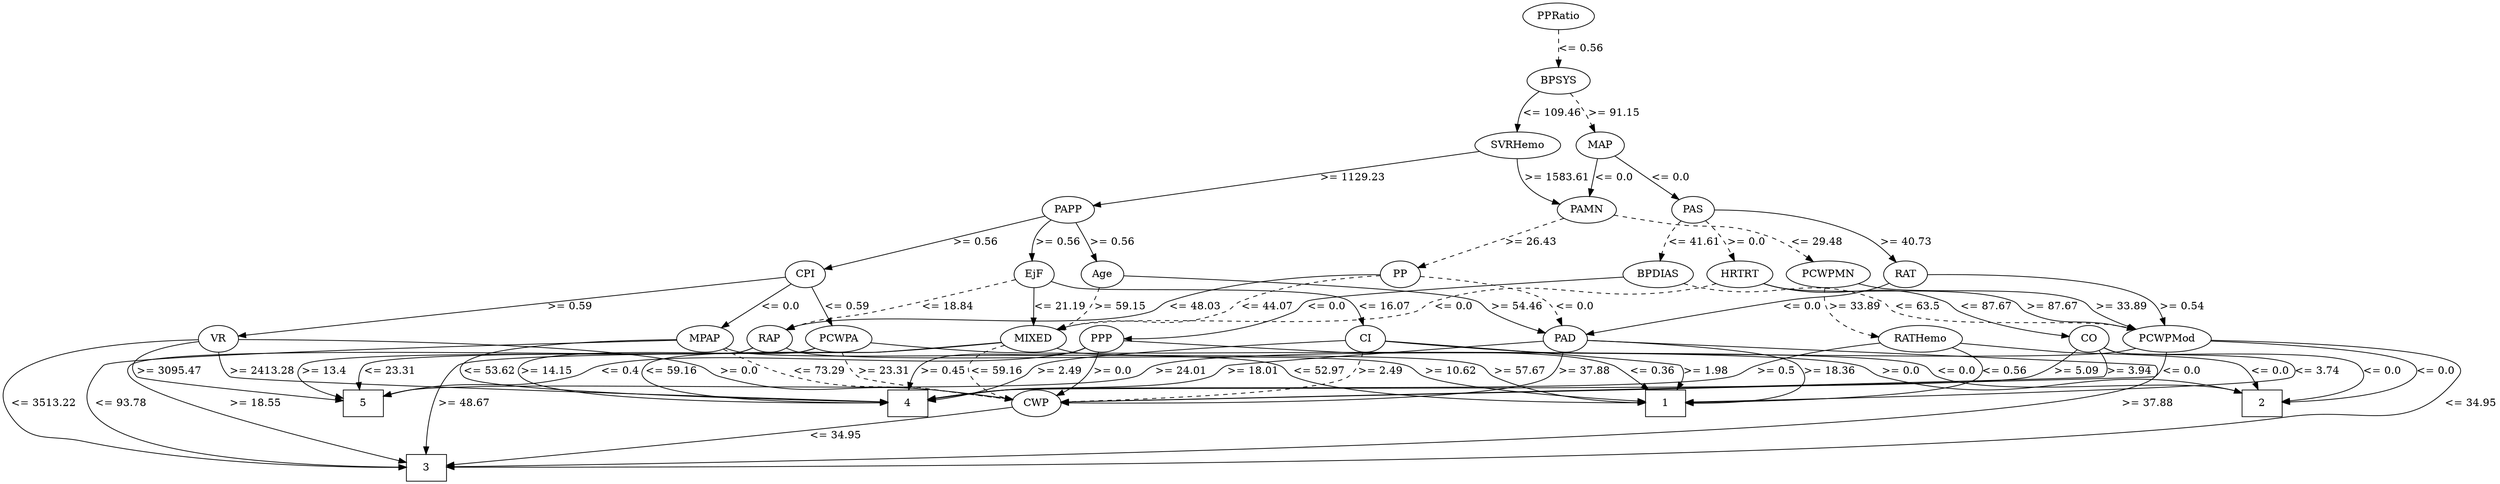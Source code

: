 strict digraph G {
	graph [bb="0,0,2699.1,645"];
	node [label="\N"];
	1	[height=0.5,
		pos="397.11,105",
		shape=box,
		width=0.75];
	2	[height=0.5,
		pos="2385.1,105",
		shape=box,
		width=0.75];
	3	[height=0.5,
		pos="498.11,18",
		shape=box,
		width=0.75];
	4	[height=0.5,
		pos="905.11,105",
		shape=box,
		width=0.75];
	5	[height=0.5,
		pos="2092.1,105",
		shape=box,
		width=0.75];
	RAP	[height=0.5,
		pos="706.11,192",
		width=0.77778];
	RAP -> 1	[label=">= 10.62",
		lp="315.11,148.5",
		op=">=",
		param=10.62,
		pos="e,370.06,109.11 685.09,179.67 679.99,177.39 674.46,175.31 669.11,174 628.04,163.99 318.28,186.59 289.11,156 264.97,130.69 319.97,\
116.99 360,110.61",
		style=solid];
	RAP -> 3	[label=">= 18.55",
		lp="242.11,105",
		op=">=",
		param=18.55,
		pos="e,471.1,21.828 685.49,179.81 680.28,177.47 674.61,175.32 669.11,174 644.13,168.02 224.91,174.51 207.11,156 127.08,72.792 366.12,\
34.627 461.05,23.022",
		style=solid];
	RAP -> 5	[label=">= 13.4",
		lp="1815.6,148.5",
		op=">=",
		param=13.4,
		pos="e,2065,105.82 732.03,184.84 749.69,180.94 773.67,176.23 795.11,174 902.33,162.85 1660.8,183.21 1765.1,156 1778.8,152.44 1779.6,145.23 \
1793.1,141 1884.2,112.41 1997.5,106.8 2054.9,105.93",
		style=solid];
	PAS	[height=0.5,
		pos="1595.1,366",
		width=0.75];
	BPDIAS	[height=0.5,
		pos="1730.1,279",
		width=1.1735];
	PAS -> BPDIAS	[label="<= 41.61",
		lp="1720.1,322.5",
		op="<=",
		param=41.61,
		pos="e,1715.3,295.9 1618.9,356.93 1635.4,350.8 1657.4,341.46 1675.1,330 1686.9,322.36 1698.6,312.17 1708.2,302.99",
		style=dashed];
	HRTRT	[height=0.5,
		pos="1553.1,279",
		width=1.1013];
	PAS -> HRTRT	[label=">= 0.0",
		lp="1591.1,322.5",
		op=">=",
		param=0.0,
		pos="e,1558.6,297.06 1583.8,349.41 1579.8,343.5 1575.5,336.6 1572.1,330 1568.3,322.64 1564.9,314.35 1562,306.68",
		style=dashed];
	RAT	[height=0.5,
		pos="1638.1,279",
		width=0.76389];
	PAS -> RAT	[label=">= 40.73",
		lp="1645.1,322.5",
		op=">=",
		param=40.73,
		pos="e,1629.8,296.34 1603.4,348.61 1609.6,336.38 1618.2,319.44 1625.2,305.46",
		style=solid];
	PCWPMod	[height=0.5,
		pos="2292.1,192",
		width=1.4444];
	BPDIAS -> PCWPMod	[label="<= 63.5",
		lp="2251.6,235.5",
		op="<=",
		param=63.5,
		pos="e,2268.8,208.11 1772.4,276.91 1871.1,274.03 2114.6,264.87 2193.1,243 2216.7,236.43 2241.3,224.05 2260.1,213.25",
		style=dashed];
	PPP	[height=0.5,
		pos="1730.1,192",
		width=0.75];
	BPDIAS -> PPP	[label="<= 0.0",
		lp="1749.1,235.5",
		op="<=",
		param=0.0,
		pos="e,1730.1,210.18 1730.1,260.8 1730.1,249.16 1730.1,233.55 1730.1,220.24",
		style=solid];
	HRTRT -> PCWPMod	[label=">= 87.67",
		lp="1939.1,235.5",
		op=">=",
		param=87.67,
		pos="e,2242.7,197.72 1582.1,266.69 1588.6,264.51 1595.5,262.45 1602.1,261 1617.5,257.63 2067.3,214.47 2232.2,198.71",
		style=solid];
	CO	[height=0.5,
		pos="1553.1,192",
		width=0.75];
	HRTRT -> CO	[label="<= 87.67",
		lp="1579.1,235.5",
		op="<=",
		param=87.67,
		pos="e,1553.1,210.18 1553.1,260.8 1553.1,249.16 1553.1,233.55 1553.1,220.24",
		style=solid];
	MIXED	[height=0.5,
		pos="531.11,192",
		width=1.125];
	HRTRT -> MIXED	[label="<= 0.0",
		lp="1194.1,235.5",
		op="<=",
		param=0.0,
		pos="e,560.34,204.55 1522.4,267.58 1513.7,265.01 1504.1,262.55 1495.1,261 1424.9,248.9 1241.7,268.24 1175.1,243 1165,239.19 1166.2,231.69 \
1156.1,228 1096.1,206.09 644,221.41 581.11,210 577.47,209.34 573.73,208.46 570.02,207.46",
		style=dashed];
	PAD	[height=0.5,
		pos="1173.1,192",
		width=0.79437];
	RAT -> PAD	[label="<= 0.0",
		lp="1327.1,235.5",
		op="<=",
		param=0.0,
		pos="e,1197.7,201.26 1617.7,266.72 1612.7,264.44 1607.3,262.34 1602.1,261 1475.3,228.46 1435.6,272.59 1308.1,243 1291.2,239.08 1288.3,\
234.22 1272.1,228 1250.7,219.75 1226.3,211.14 1207.2,204.52",
		style=solid];
	RAT -> PCWPMod	[label=">= 0.54",
		lp="2147.6,235.5",
		op=">=",
		param=0.54,
		pos="e,2250.5,202.85 1659.4,267.57 1665.6,264.97 1672.5,262.49 1679.1,261 1832.3,226.41 1876.2,261.88 2032.1,243 2105,234.17 2188.3,216.87 \
2240.5,205.13",
		style=solid];
	PAD -> 1	[label=">= 18.36",
		lp="518.11,148.5",
		op=">=",
		param=18.36,
		pos="e,422.01,123.17 1151.9,179.77 1146.6,177.43 1140.7,175.29 1135.1,174 995.74,142.2 630.39,192.23 492.11,156 470.46,150.33 448.22,\
138.98 430.71,128.52",
		style=solid];
	PAD -> 3	[label=">= 37.88",
		lp="2174.1,105",
		op=">=",
		param=37.88,
		pos="e,525.31,19.106 1199.8,184.95 1218.3,181.04 1243.6,176.28 1266.1,174 1290,171.58 2114.3,173.17 2131.1,156 2142.8,144.09 2165.8,124.18 \
2128.1,87 2069.5,29.216 773.68,20.305 535.53,19.154",
		style=solid];
	PAD -> 4	[label=">= 18.01",
		lp="932.11,148.5",
		op=">=",
		param=18.01,
		pos="e,900.13,123.48 1151.5,179.79 1146.2,177.51 1140.6,175.39 1135.1,174 1110.4,167.7 923.62,174.57 906.11,156 900.49,150.05 898.88,\
141.71 899.08,133.54",
		style=solid];
	CWP	[height=0.5,
		pos="1460.1,105",
		width=0.84854];
	PAD -> CWP	[label=">= 37.88",
		lp="1531.1,148.5",
		op=">=",
		param=37.88,
		pos="e,1481.4,118 1199.9,185.34 1218.4,181.62 1243.6,176.9 1266.1,174 1292.2,170.63 1484.2,175.29 1502.1,156 1511.7,145.7 1502.1,133.66 \
1489.8,123.98",
		style=solid];
	CWP -> 3	[label="<= 34.95",
		lp="1063.1,61.5",
		op="<=",
		param=34.95,
		pos="e,525.25,21.399 1430,101.34 1288.6,88.846 690.88,36.033 535.27,22.284",
		style=solid];
	PAMN	[height=0.5,
		pos="1319.1,366",
		width=1.0139];
	PCWPMN	[height=0.5,
		pos="1436.1,279",
		width=1.3902];
	PAMN -> PCWPMN	[label="<= 29.48",
		lp="1411.1,322.5",
		op="<=",
		param=29.48,
		pos="e,1414.9,295.43 1338.7,350.77 1357.2,337.31 1385.3,316.93 1406.5,301.49",
		style=dashed];
	PP	[height=0.5,
		pos="1116.1,279",
		width=0.75];
	PAMN -> PP	[label=">= 26.43",
		lp="1270.1,322.5",
		op=">=",
		param=26.43,
		pos="e,1139.7,288.11 1294,352.7 1272.3,342.2 1239.9,326.96 1211.1,315 1190.8,306.59 1167.7,298.06 1149.4,291.52",
		style=dashed];
	PCWPMN -> PCWPMod	[label=">= 33.89",
		lp="1700.1,235.5",
		op=">=",
		param=33.89,
		pos="e,2242.4,197.44 1475.2,267.7 1484.6,265.36 1494.7,262.98 1504.1,261 1550.4,251.25 1562.7,252.33 1609.1,243 1638.2,237.16 1644.7,\
232.01 1674.1,228 1852.2,203.69 1898.7,221.12 2078.1,210 2130.3,206.77 2189.5,201.97 2232.4,198.3",
		style=solid];
	RATHemo	[height=0.5,
		pos="1325.1,192",
		width=1.375];
	PCWPMN -> RATHemo	[label=">= 33.89",
		lp="1450.1,235.5",
		op=">=",
		param=33.89,
		pos="e,1366.5,201.96 1432.1,260.76 1428.9,250.09 1423.3,236.81 1414.1,228 1403.6,217.91 1389.9,210.62 1376.3,205.41",
		style=dashed];
	PP -> RAP	[label="<= 48.03",
		lp="933.11,235.5",
		op="<=",
		param=48.03,
		pos="e,732.53,198.07 1095.2,267.25 1089.8,264.84 1083.8,262.54 1078.1,261 1004.3,241.15 980.6,263.96 907.11,243 892.39,238.8 890.6,232.91 \
876.11,228 863.6,223.76 788.56,208.92 742.45,199.99",
		style=solid];
	PP -> PAD	[label="<= 0.0",
		lp="1137.1,235.5",
		op="<=",
		param=0.0,
		pos="e,1149.1,202.03 1113,260.7 1112,250.53 1112.5,237.79 1118.1,228 1123.2,219.19 1131.5,212.25 1140.1,206.96",
		style=dashed];
	PP -> MIXED	[label="<= 44.07",
		lp="779.11,235.5",
		op="<=",
		param=44.07,
		pos="e,560.96,204.29 1095.3,267.05 1089.8,264.64 1083.9,262.4 1078.1,261 1007.8,243.95 820.76,268.6 753.11,243 743.05,239.19 744.05,232.12 \
734.11,228 670.85,201.8 647.89,225.1 581.11,210 577.7,209.23 574.19,208.31 570.69,207.3",
		style=dashed];
	PCWPMod -> 2	[label="<= 0.0",
		lp="2643.1,148.5",
		op="<=",
		param=0.0,
		pos="e,2412.3,105.8 2343.8,189.22 2431.8,185.67 2602.9,176.21 2621.1,156 2625.6,151.04 2625.5,146.05 2621.1,141 2595.9,111.78 2482.4,\
106.55 2422.4,105.87",
		style=solid];
	PCWPMod -> 3	[label="<= 34.95",
		lp="2673.1,105",
		op="<=",
		param=34.95,
		pos="e,525.31,19.125 2343.9,189.94 2441.5,187.41 2644.8,179.35 2666.1,156 2670.6,151.07 2670.3,146.2 2666.1,141 2596.3,54.084 2531.4,\
103.39 2421.1,87 2037.7,30.038 769.26,20.47 535.36,19.178",
		style=solid];
	PCWPMod -> 5	[label=">= 24.01",
		lp="2575.1,148.5",
		op=">=",
		param=24.01,
		pos="e,2119.5,118.88 2344.3,191.53 2410.9,190.95 2520.5,185.4 2546.1,156 2550.5,150.97 2550.7,145.82 2546.1,141 2514.3,107.82 2177.9,\
132.95 2133.1,123 2131.8,122.72 2130.6,122.4 2129.3,122.05",
		style=solid];
	PCWPMod -> CWP	[label="<= 0.0",
		lp="2449.1,148.5",
		op="<=",
		param=0.0,
		pos="e,1490.5,106.82 2342.7,187.38 2390.7,182.16 2451.8,169.75 2424.1,141 2416,132.56 1683,112.06 1500.8,107.1",
		style=solid];
	PCWPA	[height=0.5,
		pos="2027.1,192",
		width=1.1555];
	PCWPA -> 2	[label=">= 0.0",
		lp="2509.1,148.5",
		op=">=",
		param=0.0,
		pos="e,2412.3,109.79 2067.7,187.47 2108.9,183.92 2174.4,178.37 2231.1,174 2259.3,171.83 2465.8,176.7 2485.1,156 2506.9,132.57 2459.1,\
118.57 2422.3,111.58",
		style=solid];
	PCWPA -> 4	[label=">= 14.15",
		lp="1975.1,148.5",
		op=">=",
		param=14.15,
		pos="e,932.17,106.9 1997,179.52 1982.1,173.36 1964.2,165.16 1949.1,156 1939.9,150.42 1940.2,144.7 1930.1,141 1927.1,139.92 1126.3,113.33 \
942.42,107.24",
		style=solid];
	PCWPA -> 5	[label="<= 23.31",
		lp="2266.1,148.5",
		op="<=",
		param=23.31,
		pos="e,2119.2,118.13 2068.5,189.8 2121.1,187.3 2207.3,179.61 2227.1,156 2270.6,104.25 2278.6,166.6 2133.1,123 2131.7,122.57 2130.2,122.11 \
2128.8,121.62",
		style=solid];
	PCWPA -> CWP	[label=">= 23.31",
		lp="2043.1,148.5",
		op=">=",
		param=23.31,
		pos="e,1490.9,106.13 2024.2,173.7 2021.4,162.44 2015.8,148.5 2005.1,141 1964.1,112.36 1620.8,107.15 1501.1,106.21",
		style=dashed];
	RATHemo -> 1	[label="<= 0.56",
		lp="873.61,148.5",
		op="<=",
		param=0.56,
		pos="e,424.34,112.98 1281.4,183.45 1260.2,180.06 1234.4,176.31 1211.1,174 1051.7,158.17 1007.4,191.33 851.11,156 834.2,152.18 832.01,\
144.85 815.11,141 668,107.5 625.66,142.93 476.11,123 462.39,121.17 447.52,118.23 434.41,115.3",
		style=solid];
	RATHemo -> 2	[label="<= 0.0",
		lp="2340.1,148.5",
		op="<=",
		param=0.0,
		pos="e,2357.9,120.58 1372,185.99 1410.8,182.04 1467.5,176.77 1517.1,174 1603.6,169.18 2212.9,180.07 2296.1,156 2308.6,152.4 2309.9,147.44 \
2321.1,141 2330.1,135.85 2339.9,130.42 2349,125.42",
		style=solid];
	RATHemo -> 4	[label=">= 0.5",
		lp="1000.1,148.5",
		op=">=",
		param=0.5,
		pos="e,931.09,123.15 1281.1,183.7 1260,180.39 1234.3,176.63 1211.1,174 1109.2,162.43 1078.1,189.23 981.11,156 980.79,155.89 959.48,141.86 \
939.51,128.7",
		style=solid];
	CO -> 1	[label="<= 3.74",
		lp="1064.6,148.5",
		op="<=",
		param=3.74,
		pos="e,424.32,113.11 1526.6,187.96 1493.2,184.22 1434,177.88 1383.1,174 1307.4,168.22 1114.2,179.53 1042.1,156 1030.5,152.22 1030.7,144.67 \
1019.1,141 903.97,104.68 595.94,137.76 476.11,123 462.37,121.31 447.5,118.4 434.39,115.46",
		style=solid];
	CO -> 2	[label="<= 0.0",
		lp="2394.1,148.5",
		op="<=",
		param=0.0,
		pos="e,2382.3,123.42 1579.3,187.1 1607.5,183.07 1653.9,176.96 1694.1,174 1731.2,171.27 2332.2,176.73 2363.1,156 2371,150.7 2376.1,141.88 \
2379.4,133.11",
		style=solid];
	CO -> 4	[label=">= 5.09",
		lp="1475.6,148.5",
		op=">=",
		param=5.09,
		pos="e,932.36,105.69 1528.3,184.8 1507.5,179.02 1477.3,169.29 1453.1,156 1443.7,150.82 1444.1,144.86 1434.1,141 1344.2,106.42 1047.7,\
104.99 942.5,105.62",
		style=solid];
	CO -> CWP	[label=">= 3.94",
		lp="1602.6,148.5",
		op=">=",
		param=3.94,
		pos="e,1490.7,105.71 1568,176.61 1577,166.15 1585.3,151.97 1577.1,141 1559.7,117.58 1527.1,109.23 1500.8,106.51",
		style=solid];
	CI	[height=0.5,
		pos="831.11,192",
		width=0.75];
	CI -> 1	[label=">= 1.98",
		lp="386.61,148.5",
		op=">=",
		param=1.98,
		pos="e,374.21,123.3 805.84,185.12 788.33,181.29 764.43,176.55 743.11,174 722.18,171.49 378.65,171.25 364.11,156 356.96,148.51 360.36,\
139.28 367.19,130.81",
		style=solid];
	CI -> 2	[label="<= 0.0",
		lp="2204.1,148.5",
		op="<=",
		param=0.0,
		pos="e,2358.1,109.87 857.87,188.55 901.02,184.7 988.67,177.35 1063.1,174 1181.7,168.66 2013.7,173.02 2131.1,156 2155.8,152.43 2160.8,\
146.49 2185.1,141 2241.6,128.25 2307.9,117.46 2348.2,111.36",
		style=solid];
	CI -> 4	[label=">= 2.49",
		lp="704.61,148.5",
		op=">=",
		param=2.49,
		pos="e,877.8,106.06 805.64,185.87 764.11,177.39 685.98,160.88 682.11,156 677.97,150.77 677.77,146.07 682.11,141 705.55,113.59 810.54,\
107.5 867.71,106.25",
		style=solid];
	CI -> CWP	[label=">= 2.49",
		lp="1346.6,148.5",
		op=">=",
		param=2.49,
		pos="e,1430.5,109.98 857.91,189.03 958.03,181.69 1304.4,156.26 1305.1,156 1315.1,152.1 1314.5,145.78 1324.1,141 1354.6,125.88 1392.3,\
116.84 1420.3,111.75",
		style=dashed];
	SVRHemo	[height=0.5,
		pos="1255.1,453",
		width=1.3902];
	SVRHemo -> PAMN	[label=">= 1583.61",
		lp="1298.6,409.5",
		op=">=",
		param=1583.61,
		pos="e,1293.2,378.73 1255.7,434.98 1256.7,424.66 1259.5,411.67 1266.1,402 1270.8,395.1 1277.4,389.21 1284.4,384.34",
		style=solid];
	PAPP	[height=0.5,
		pos="1094.1,366",
		width=0.88889];
	SVRHemo -> PAPP	[label=">= 1129.23",
		lp="1217.6,409.5",
		op=">=",
		param=1129.23,
		pos="e,1116.7,378.94 1228.2,437.77 1200,422.89 1155.7,399.54 1125.9,383.77",
		style=solid];
	CPI	[height=0.5,
		pos="1214.1,279",
		width=0.75];
	PAPP -> CPI	[label=">= 0.56",
		lp="1184.6,322.5",
		op=">=",
		param=0.56,
		pos="e,1196.1,292.79 1113.4,351.34 1133.5,337.09 1165.2,314.65 1187.6,298.74",
		style=solid];
	Age	[height=0.5,
		pos="1042.1,279",
		width=0.75];
	PAPP -> Age	[label=">= 0.56",
		lp="1094.6,322.5",
		op=">=",
		param=0.56,
		pos="e,1051.9,296.05 1084.1,348.61 1076.5,336.19 1065.9,318.9 1057.3,304.78",
		style=solid];
	EjF	[height=0.5,
		pos="719.11,279",
		width=0.75];
	PAPP -> EjF	[label=">= 0.56",
		lp="951.61,322.5",
		op=">=",
		param=0.56,
		pos="e,744.44,285.74 1065,358.4 997.09,343.01 828.41,304.77 754.62,288.05",
		style=solid];
	MIXED -> 1	[label=">= 57.67",
		lp="165.11,148.5",
		op=">=",
		param=57.67,
		pos="e,369.96,108.72 490.67,190.41 395.29,188.6 162.51,181.59 139.11,156 134.61,151.08 134.72,146.02 139.11,141 146.3,132.76 290.12,116.97 \
359.84,109.76",
		style=solid];
	MIXED -> 3	[label=">= 48.67",
		lp="32.108,105",
		op=">=",
		param=48.67,
		pos="e,470.98,19.713 490.78,190.16 392.93,187.77 145.16,179.5 66.108,156 36.936,147.33 21.597,149.2 6.1075,123 -2.0358,109.23 -2.0358,\
100.77 6.1075,87 21.597,60.803 36.961,62.756 66.108,54 139.59,31.926 370.13,22.81 460.88,20.015",
		style=solid];
	MIXED -> 4	[label="<= 59.16",
		lp="588.11,148.5",
		op="<=",
		param=59.16,
		pos="e,877.99,105.75 536.97,174.17 541.85,162.82 549.98,148.58 562.11,141 612.28,109.63 789.52,105.84 867.65,105.74",
		style=solid];
	MIXED -> CWP	[label="<= 59.16",
		lp="1200.1,148.5",
		op="<=",
		param=59.16,
		pos="e,1429.8,107.64 560.34,179.45 567.06,177.25 574.25,175.24 581.11,174 643.89,162.6 1095.2,177.87 1155.1,156 1165.2,152.31 1164.2,\
145.14 1174.1,141 1217.5,122.91 1351.3,112.52 1419.4,108.27",
		style=dashed];
	BPSYS	[height=0.5,
		pos="1304.1,540",
		width=1.0471];
	BPSYS -> SVRHemo	[label="<= 109.46",
		lp="1298.1,496.5",
		op="<=",
		param=109.46,
		pos="e,1257.6,471.06 1285.8,524.11 1279.7,518.38 1273.4,511.42 1269.1,504 1265,496.97 1262,488.67 1259.9,480.87",
		style=solid];
	MAP	[height=0.5,
		pos="1354.1,453",
		width=0.84854];
	BPSYS -> MAP	[label=">= 91.15",
		lp="1362.1,496.5",
		op=">=",
		param=91.15,
		pos="e,1345.7,470.41 1315.4,522.45 1319.2,516.68 1323.5,510.12 1327.1,504 1331.8,496.09 1336.7,487.29 1341,479.31",
		style=dashed];
	MAP -> PAS	[label="<= 0.0",
		lp="1507.1,409.5",
		op="<=",
		param=0.0,
		pos="e,1571.6,375.28 1379.9,442.9 1423.9,427.39 1513.4,395.83 1561.9,378.7",
		style=solid];
	MAP -> PAMN	[label="<= 0.0",
		lp="1358.1,409.5",
		op="<=",
		param=0.0,
		pos="e,1326,383.76 1347.2,435.21 1342.3,423.22 1335.5,406.85 1329.9,393.16",
		style=solid];
	PPP -> 1	[label="<= 0.36",
		lp="1128.6,148.5",
		op="<=",
		param=0.36,
		pos="e,424.32,113.14 1703.9,187.19 1675.7,183.22 1629.3,177.17 1589.1,174 1535.6,169.78 1156.5,174.55 1106.1,156 1096,152.28 1097.2,144.68 \
1087.1,141 1023.3,117.78 543.53,131.18 476.11,123 462.37,121.33 447.49,118.43 434.39,115.49",
		style=solid];
	PPP -> 4	[label=">= 0.45",
		lp="1683.6,148.5",
		op=">=",
		param=0.45,
		pos="e,932.19,106.65 1709.6,180.28 1682.6,166.24 1637.5,143.18 1629.1,141 1562.5,123.7 1080.9,110.41 942.31,106.91",
		style=solid];
	PPP -> 5	[label="<= 0.4",
		lp="2108.1,148.5",
		op="<=",
		param=0.4,
		pos="e,2092.7,123.4 1757.1,189.16 1837,183.58 2067.9,166.61 2080.1,156 2086.6,150.33 2089.9,141.8 2091.5,133.4",
		style=solid];
	PPP -> CWP	[label=">= 0.0",
		lp="1742.1,148.5",
		op=">=",
		param=0.0,
		pos="e,1490.7,106.33 1728.7,173.57 1726.9,162.55 1722.7,148.94 1713.1,141 1681.5,114.92 1563.8,108.26 1500.7,106.56",
		style=solid];
	MPAP	[height=0.5,
		pos="625.11,192",
		width=0.97491];
	MPAP -> 1	[label="<= 52.97",
		lp="240.11,148.5",
		op="<=",
		param=52.97,
		pos="e,370.07,107.1 599.34,179.7 593.15,177.42 586.48,175.33 580.11,174 540.25,165.7 242.18,185.49 214.11,156 209.51,151.17 209.86,146.14 \
214.11,141 232.25,119.05 312.01,110.74 360.04,107.69",
		style=solid];
	MPAP -> 3	[label="<= 93.78",
		lp="132.11,105",
		op="<=",
		param=93.78,
		pos="e,470.69,18.275 599.35,179.66 593.16,177.38 586.49,175.3 580.11,174 531.29,164.07 176.48,178.64 132.11,156 115.48,147.51 112.22,\
140.64 106.11,123 100.87,107.88 97.964,100.77 106.11,87 121.6,60.803 137.07,63.108 166.11,54 269.09,21.698 397.93,17.87 460.51,18.184",
		style=solid];
	MPAP -> 4	[label="<= 53.62",
		lp="649.11,148.5",
		op="<=",
		param=53.62,
		pos="e,877.98,107.36 619.04,174.18 616.34,163.41 615.28,149.85 623.11,141 639.06,122.94 794.94,112.06 867.85,107.92",
		style=solid];
	MPAP -> CWP	[label="<= 73.29",
		lp="1275.1,148.5",
		op="<=",
		param=73.29,
		pos="e,1429.4,106.35 650.73,179.44 656.65,177.24 663.01,175.24 669.11,174 730.23,161.59 1171.5,177.4 1230.1,156 1240.2,152.31 1239.3,\
145.35 1249.1,141 1304.6,116.44 1375.3,108.98 1419.1,106.79",
		style=dashed];
	CPI -> PCWPA	[label="<= 0.59",
		lp="1387.6,235.5",
		op="<=",
		param=0.59,
		pos="e,1986.4,195.9 1240.3,274.3 1267.8,269.69 1311.7,260.23 1346.1,243 1355.7,238.19 1355,231.76 1365.1,228 1406.9,212.43 1721.6,212.45 \
1766.1,210 1839.2,205.98 1923.8,200.28 1976.4,196.61",
		style=solid];
	CPI -> MPAP	[label="<= 0.0",
		lp="1026.1,235.5",
		op="<=",
		param=0.0,
		pos="e,650.76,204.42 1190.2,270.57 1178.7,267.24 1164.8,263.52 1152.1,261 1088.4,248.38 1070.6,256.74 1007.1,243 985.26,238.27 981.09,\
232.06 959.11,228 832.11,204.57 795.26,237.59 669.11,210 666.26,209.38 663.35,208.6 660.45,207.72",
		style=solid];
	VR	[height=0.5,
		pos="1099.1,192",
		width=0.75];
	CPI -> VR	[label=">= 0.59",
		lp="1245.6,235.5",
		op=">=",
		param=0.59,
		pos="e,1119.7,203.7 1220.4,261.42 1223.2,250.75 1224.5,237.22 1217.1,228 1193.7,198.93 1170.4,222.04 1135.1,210 1133.2,209.35 1131.2,\
208.62 1129.3,207.85",
		style=solid];
	VR -> 3	[label="<= 3513.22",
		lp="549.61,105",
		op="<=",
		param=3513.22,
		pos="e,498.16,36.333 1072.3,188.88 1029.1,185.51 941.46,178.8 867.11,174 831.24,171.69 572.69,177.79 544.11,156 510.22,130.17 501.05,\
78.333 498.72,46.352",
		style=solid];
	VR -> 4	[label=">= 2413.28",
		lp="782.61,148.5",
		op=">=",
		param=2413.28,
		pos="e,877.84,106.17 1072.4,189.3 992.62,184.08 760.92,167.95 750.11,156 715.02,117.21 811.57,108.37 867.84,106.45",
		style=solid];
	VR -> 5	[label=">= 3095.47",
		lp="1897.6,148.5",
		op=">=",
		param=3095.47,
		pos="e,2065,106.51 1119.1,179.76 1124.2,177.42 1129.7,175.28 1135.1,174 1288,137.66 1692,202.7 1842.1,156 1853.8,152.37 1853.7,145.36 \
1865.1,141 1928.9,116.61 2008.8,109.19 2054.8,106.95",
		style=solid];
	VR -> CWP	[label=">= 0.0",
		lp="1415.1,148.5",
		op=">=",
		param=0.0,
		pos="e,1438,117.57 1119.2,179.95 1124.2,177.6 1129.8,175.41 1135.1,174 1237.7,146.9 1272.6,190.04 1373.1,156 1384.7,152.08 1385.6,147.27 \
1396.1,141 1406.7,134.66 1418.5,128.08 1429.1,122.35",
		style=solid];
	Age -> PAD	[label=">= 54.46",
		lp="1084.1,235.5",
		op=">=",
		param=54.46,
		pos="e,1150.9,203.79 1043.4,260.88 1045.1,249.99 1049,236.41 1058.1,228 1083.9,204.16 1101.8,221.23 1135.1,210 1137.2,209.29 1139.4,208.5 \
1141.5,207.66",
		style=solid];
	Age -> MIXED	[label=">= 59.15",
		lp="708.11,235.5",
		op=">=",
		param=59.15,
		pos="e,561.63,203.92 1015.1,277.04 942.39,274.19 743.66,264.59 682.11,243 670.59,238.96 670.34,232.78 659.11,228 626.37,214.07 615.33,\
219.74 581.11,210 577.93,209.1 574.66,208.11 571.39,207.08",
		style=dashed];
	EjF -> RAP	[label="<= 18.84",
		lp="633.11,235.5",
		op="<=",
		param=18.84,
		pos="e,684.42,203.61 691.82,278 665.34,276.37 626.41,269.26 607.11,243 578.02,203.44 633,223.45 669.11,210 671,209.3 672.92,208.54 674.85,\
207.75",
		style=dashed];
	EjF -> CI	[label="<= 16.07",
		lp="846.11,235.5",
		op="<=",
		param=16.07,
		pos="e,827.13,210.26 744.88,273.54 764.64,268.93 791.43,259.93 809.11,243 815.71,236.68 820.45,228.04 823.81,219.72",
		style=solid];
	EjF -> MIXED	[label="<= 21.19",
		lp="570.11,235.5",
		op="<=",
		param=21.19,
		pos="e,531.15,210.14 692.41,276.08 648.84,272.4 565.17,262.89 544.11,243 537.8,237.05 534.41,228.46 532.62,220.07",
		style=solid];
	PPRatio	[height=0.5,
		pos="1304.1,627",
		width=1.1013];
	PPRatio -> BPSYS	[label="<= 0.56",
		lp="1326.6,583.5",
		op="<=",
		param=0.56,
		pos="e,1304.1,558.18 1304.1,608.8 1304.1,597.16 1304.1,581.55 1304.1,568.24",
		style=dashed];
}
